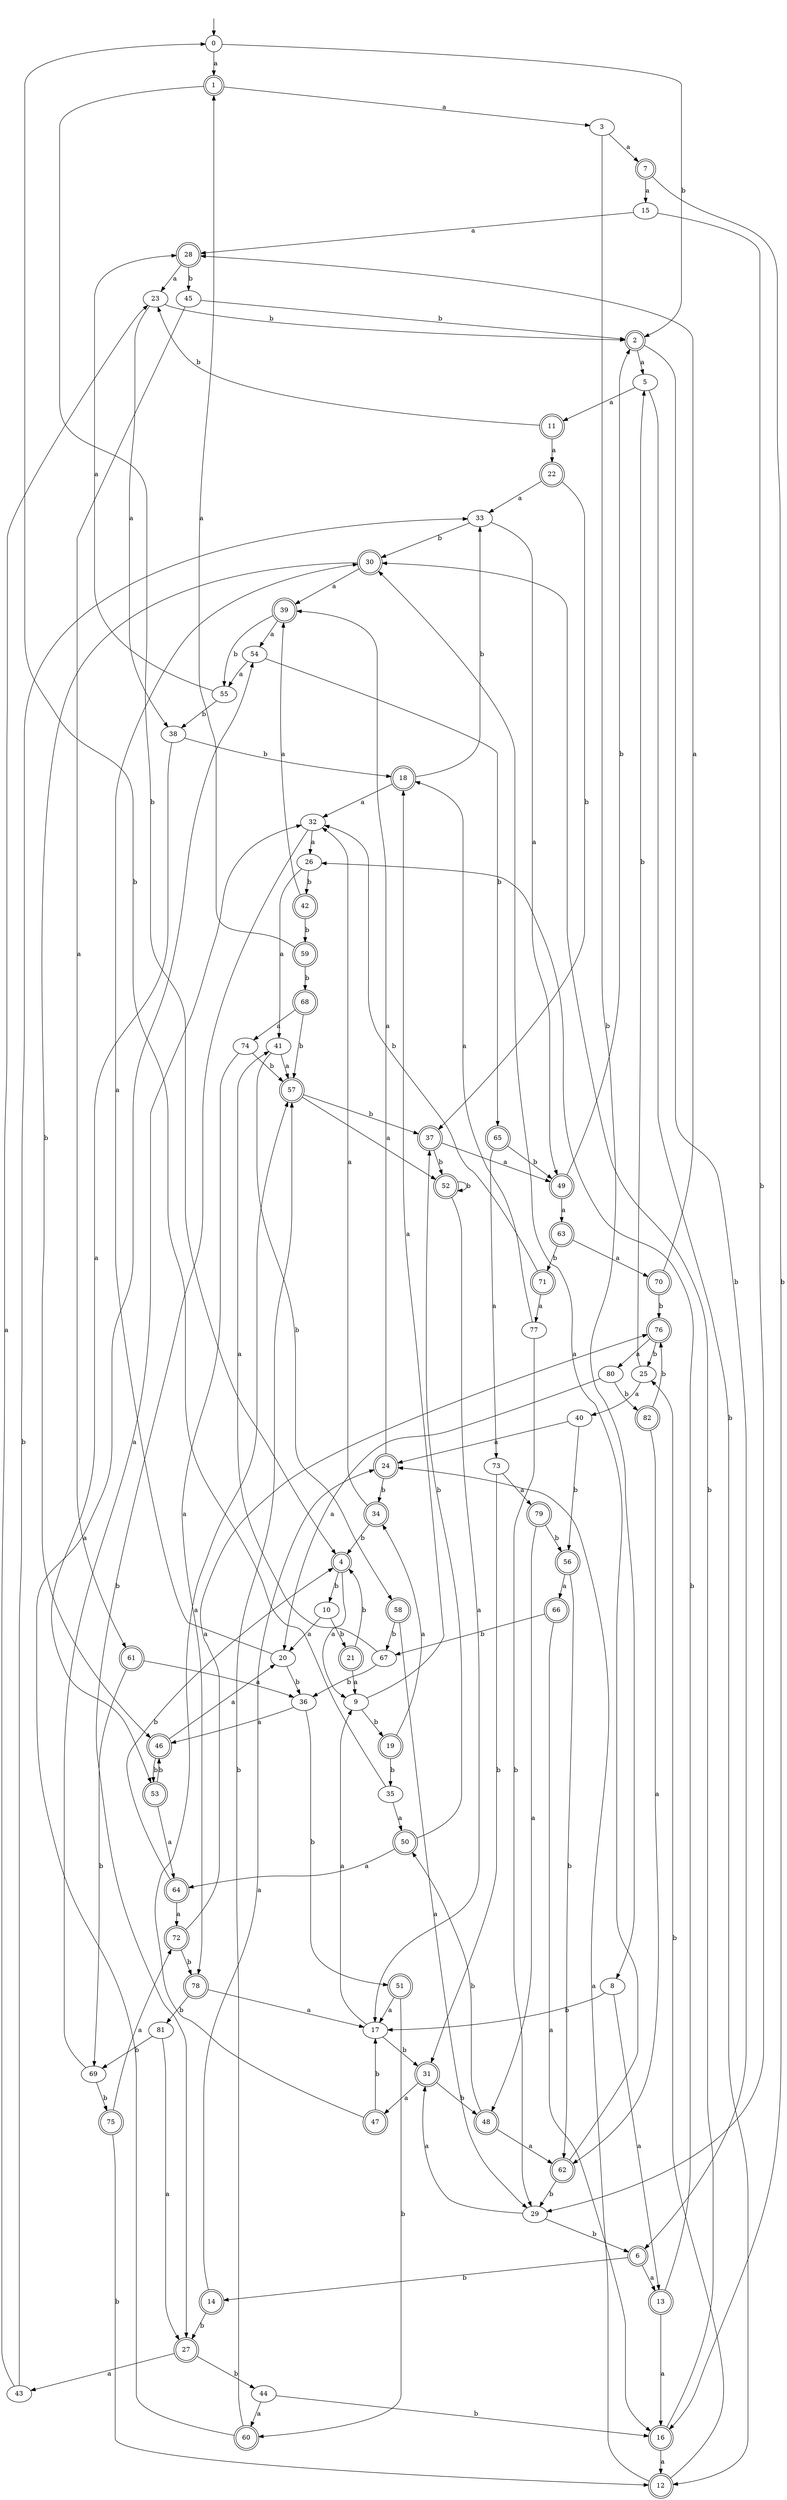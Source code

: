 digraph RandomDFA {
  __start0 [label="", shape=none];
  __start0 -> 0 [label=""];
  0 [shape=circle]
  0 -> 1 [label="a"]
  0 -> 2 [label="b"]
  1 [shape=doublecircle]
  1 -> 3 [label="a"]
  1 -> 4 [label="b"]
  2 [shape=doublecircle]
  2 -> 5 [label="a"]
  2 -> 6 [label="b"]
  3
  3 -> 7 [label="a"]
  3 -> 8 [label="b"]
  4 [shape=doublecircle]
  4 -> 9 [label="a"]
  4 -> 10 [label="b"]
  5
  5 -> 11 [label="a"]
  5 -> 12 [label="b"]
  6 [shape=doublecircle]
  6 -> 13 [label="a"]
  6 -> 14 [label="b"]
  7 [shape=doublecircle]
  7 -> 15 [label="a"]
  7 -> 16 [label="b"]
  8
  8 -> 13 [label="a"]
  8 -> 17 [label="b"]
  9
  9 -> 18 [label="a"]
  9 -> 19 [label="b"]
  10
  10 -> 20 [label="a"]
  10 -> 21 [label="b"]
  11 [shape=doublecircle]
  11 -> 22 [label="a"]
  11 -> 23 [label="b"]
  12 [shape=doublecircle]
  12 -> 24 [label="a"]
  12 -> 25 [label="b"]
  13 [shape=doublecircle]
  13 -> 16 [label="a"]
  13 -> 26 [label="b"]
  14 [shape=doublecircle]
  14 -> 24 [label="a"]
  14 -> 27 [label="b"]
  15
  15 -> 28 [label="a"]
  15 -> 29 [label="b"]
  16 [shape=doublecircle]
  16 -> 12 [label="a"]
  16 -> 30 [label="b"]
  17
  17 -> 9 [label="a"]
  17 -> 31 [label="b"]
  18 [shape=doublecircle]
  18 -> 32 [label="a"]
  18 -> 33 [label="b"]
  19 [shape=doublecircle]
  19 -> 34 [label="a"]
  19 -> 35 [label="b"]
  20
  20 -> 30 [label="a"]
  20 -> 36 [label="b"]
  21 [shape=doublecircle]
  21 -> 9 [label="a"]
  21 -> 4 [label="b"]
  22 [shape=doublecircle]
  22 -> 33 [label="a"]
  22 -> 37 [label="b"]
  23
  23 -> 38 [label="a"]
  23 -> 2 [label="b"]
  24 [shape=doublecircle]
  24 -> 39 [label="a"]
  24 -> 34 [label="b"]
  25
  25 -> 40 [label="a"]
  25 -> 5 [label="b"]
  26
  26 -> 41 [label="a"]
  26 -> 42 [label="b"]
  27 [shape=doublecircle]
  27 -> 43 [label="a"]
  27 -> 44 [label="b"]
  28 [shape=doublecircle]
  28 -> 23 [label="a"]
  28 -> 45 [label="b"]
  29
  29 -> 31 [label="a"]
  29 -> 6 [label="b"]
  30 [shape=doublecircle]
  30 -> 39 [label="a"]
  30 -> 46 [label="b"]
  31 [shape=doublecircle]
  31 -> 47 [label="a"]
  31 -> 48 [label="b"]
  32
  32 -> 26 [label="a"]
  32 -> 27 [label="b"]
  33
  33 -> 49 [label="a"]
  33 -> 30 [label="b"]
  34 [shape=doublecircle]
  34 -> 32 [label="a"]
  34 -> 4 [label="b"]
  35
  35 -> 50 [label="a"]
  35 -> 0 [label="b"]
  36
  36 -> 46 [label="a"]
  36 -> 51 [label="b"]
  37 [shape=doublecircle]
  37 -> 49 [label="a"]
  37 -> 52 [label="b"]
  38
  38 -> 53 [label="a"]
  38 -> 18 [label="b"]
  39 [shape=doublecircle]
  39 -> 54 [label="a"]
  39 -> 55 [label="b"]
  40
  40 -> 24 [label="a"]
  40 -> 56 [label="b"]
  41
  41 -> 57 [label="a"]
  41 -> 58 [label="b"]
  42 [shape=doublecircle]
  42 -> 39 [label="a"]
  42 -> 59 [label="b"]
  43
  43 -> 23 [label="a"]
  43 -> 33 [label="b"]
  44
  44 -> 60 [label="a"]
  44 -> 16 [label="b"]
  45
  45 -> 61 [label="a"]
  45 -> 2 [label="b"]
  46 [shape=doublecircle]
  46 -> 20 [label="a"]
  46 -> 53 [label="b"]
  47 [shape=doublecircle]
  47 -> 57 [label="a"]
  47 -> 17 [label="b"]
  48 [shape=doublecircle]
  48 -> 62 [label="a"]
  48 -> 50 [label="b"]
  49 [shape=doublecircle]
  49 -> 63 [label="a"]
  49 -> 2 [label="b"]
  50 [shape=doublecircle]
  50 -> 64 [label="a"]
  50 -> 37 [label="b"]
  51 [shape=doublecircle]
  51 -> 17 [label="a"]
  51 -> 60 [label="b"]
  52 [shape=doublecircle]
  52 -> 17 [label="a"]
  52 -> 52 [label="b"]
  53 [shape=doublecircle]
  53 -> 64 [label="a"]
  53 -> 46 [label="b"]
  54
  54 -> 55 [label="a"]
  54 -> 65 [label="b"]
  55
  55 -> 28 [label="a"]
  55 -> 38 [label="b"]
  56 [shape=doublecircle]
  56 -> 66 [label="a"]
  56 -> 62 [label="b"]
  57 [shape=doublecircle]
  57 -> 52 [label="a"]
  57 -> 37 [label="b"]
  58 [shape=doublecircle]
  58 -> 29 [label="a"]
  58 -> 67 [label="b"]
  59 [shape=doublecircle]
  59 -> 1 [label="a"]
  59 -> 68 [label="b"]
  60 [shape=doublecircle]
  60 -> 54 [label="a"]
  60 -> 57 [label="b"]
  61 [shape=doublecircle]
  61 -> 36 [label="a"]
  61 -> 69 [label="b"]
  62 [shape=doublecircle]
  62 -> 30 [label="a"]
  62 -> 29 [label="b"]
  63 [shape=doublecircle]
  63 -> 70 [label="a"]
  63 -> 71 [label="b"]
  64 [shape=doublecircle]
  64 -> 72 [label="a"]
  64 -> 4 [label="b"]
  65 [shape=doublecircle]
  65 -> 73 [label="a"]
  65 -> 49 [label="b"]
  66 [shape=doublecircle]
  66 -> 16 [label="a"]
  66 -> 67 [label="b"]
  67
  67 -> 41 [label="a"]
  67 -> 36 [label="b"]
  68 [shape=doublecircle]
  68 -> 74 [label="a"]
  68 -> 57 [label="b"]
  69
  69 -> 32 [label="a"]
  69 -> 75 [label="b"]
  70 [shape=doublecircle]
  70 -> 28 [label="a"]
  70 -> 76 [label="b"]
  71 [shape=doublecircle]
  71 -> 77 [label="a"]
  71 -> 32 [label="b"]
  72 [shape=doublecircle]
  72 -> 76 [label="a"]
  72 -> 78 [label="b"]
  73
  73 -> 79 [label="a"]
  73 -> 31 [label="b"]
  74
  74 -> 78 [label="a"]
  74 -> 57 [label="b"]
  75 [shape=doublecircle]
  75 -> 72 [label="a"]
  75 -> 12 [label="b"]
  76 [shape=doublecircle]
  76 -> 80 [label="a"]
  76 -> 25 [label="b"]
  77
  77 -> 18 [label="a"]
  77 -> 29 [label="b"]
  78 [shape=doublecircle]
  78 -> 17 [label="a"]
  78 -> 81 [label="b"]
  79 [shape=doublecircle]
  79 -> 48 [label="a"]
  79 -> 56 [label="b"]
  80
  80 -> 20 [label="a"]
  80 -> 82 [label="b"]
  81
  81 -> 27 [label="a"]
  81 -> 69 [label="b"]
  82 [shape=doublecircle]
  82 -> 62 [label="a"]
  82 -> 76 [label="b"]
}
